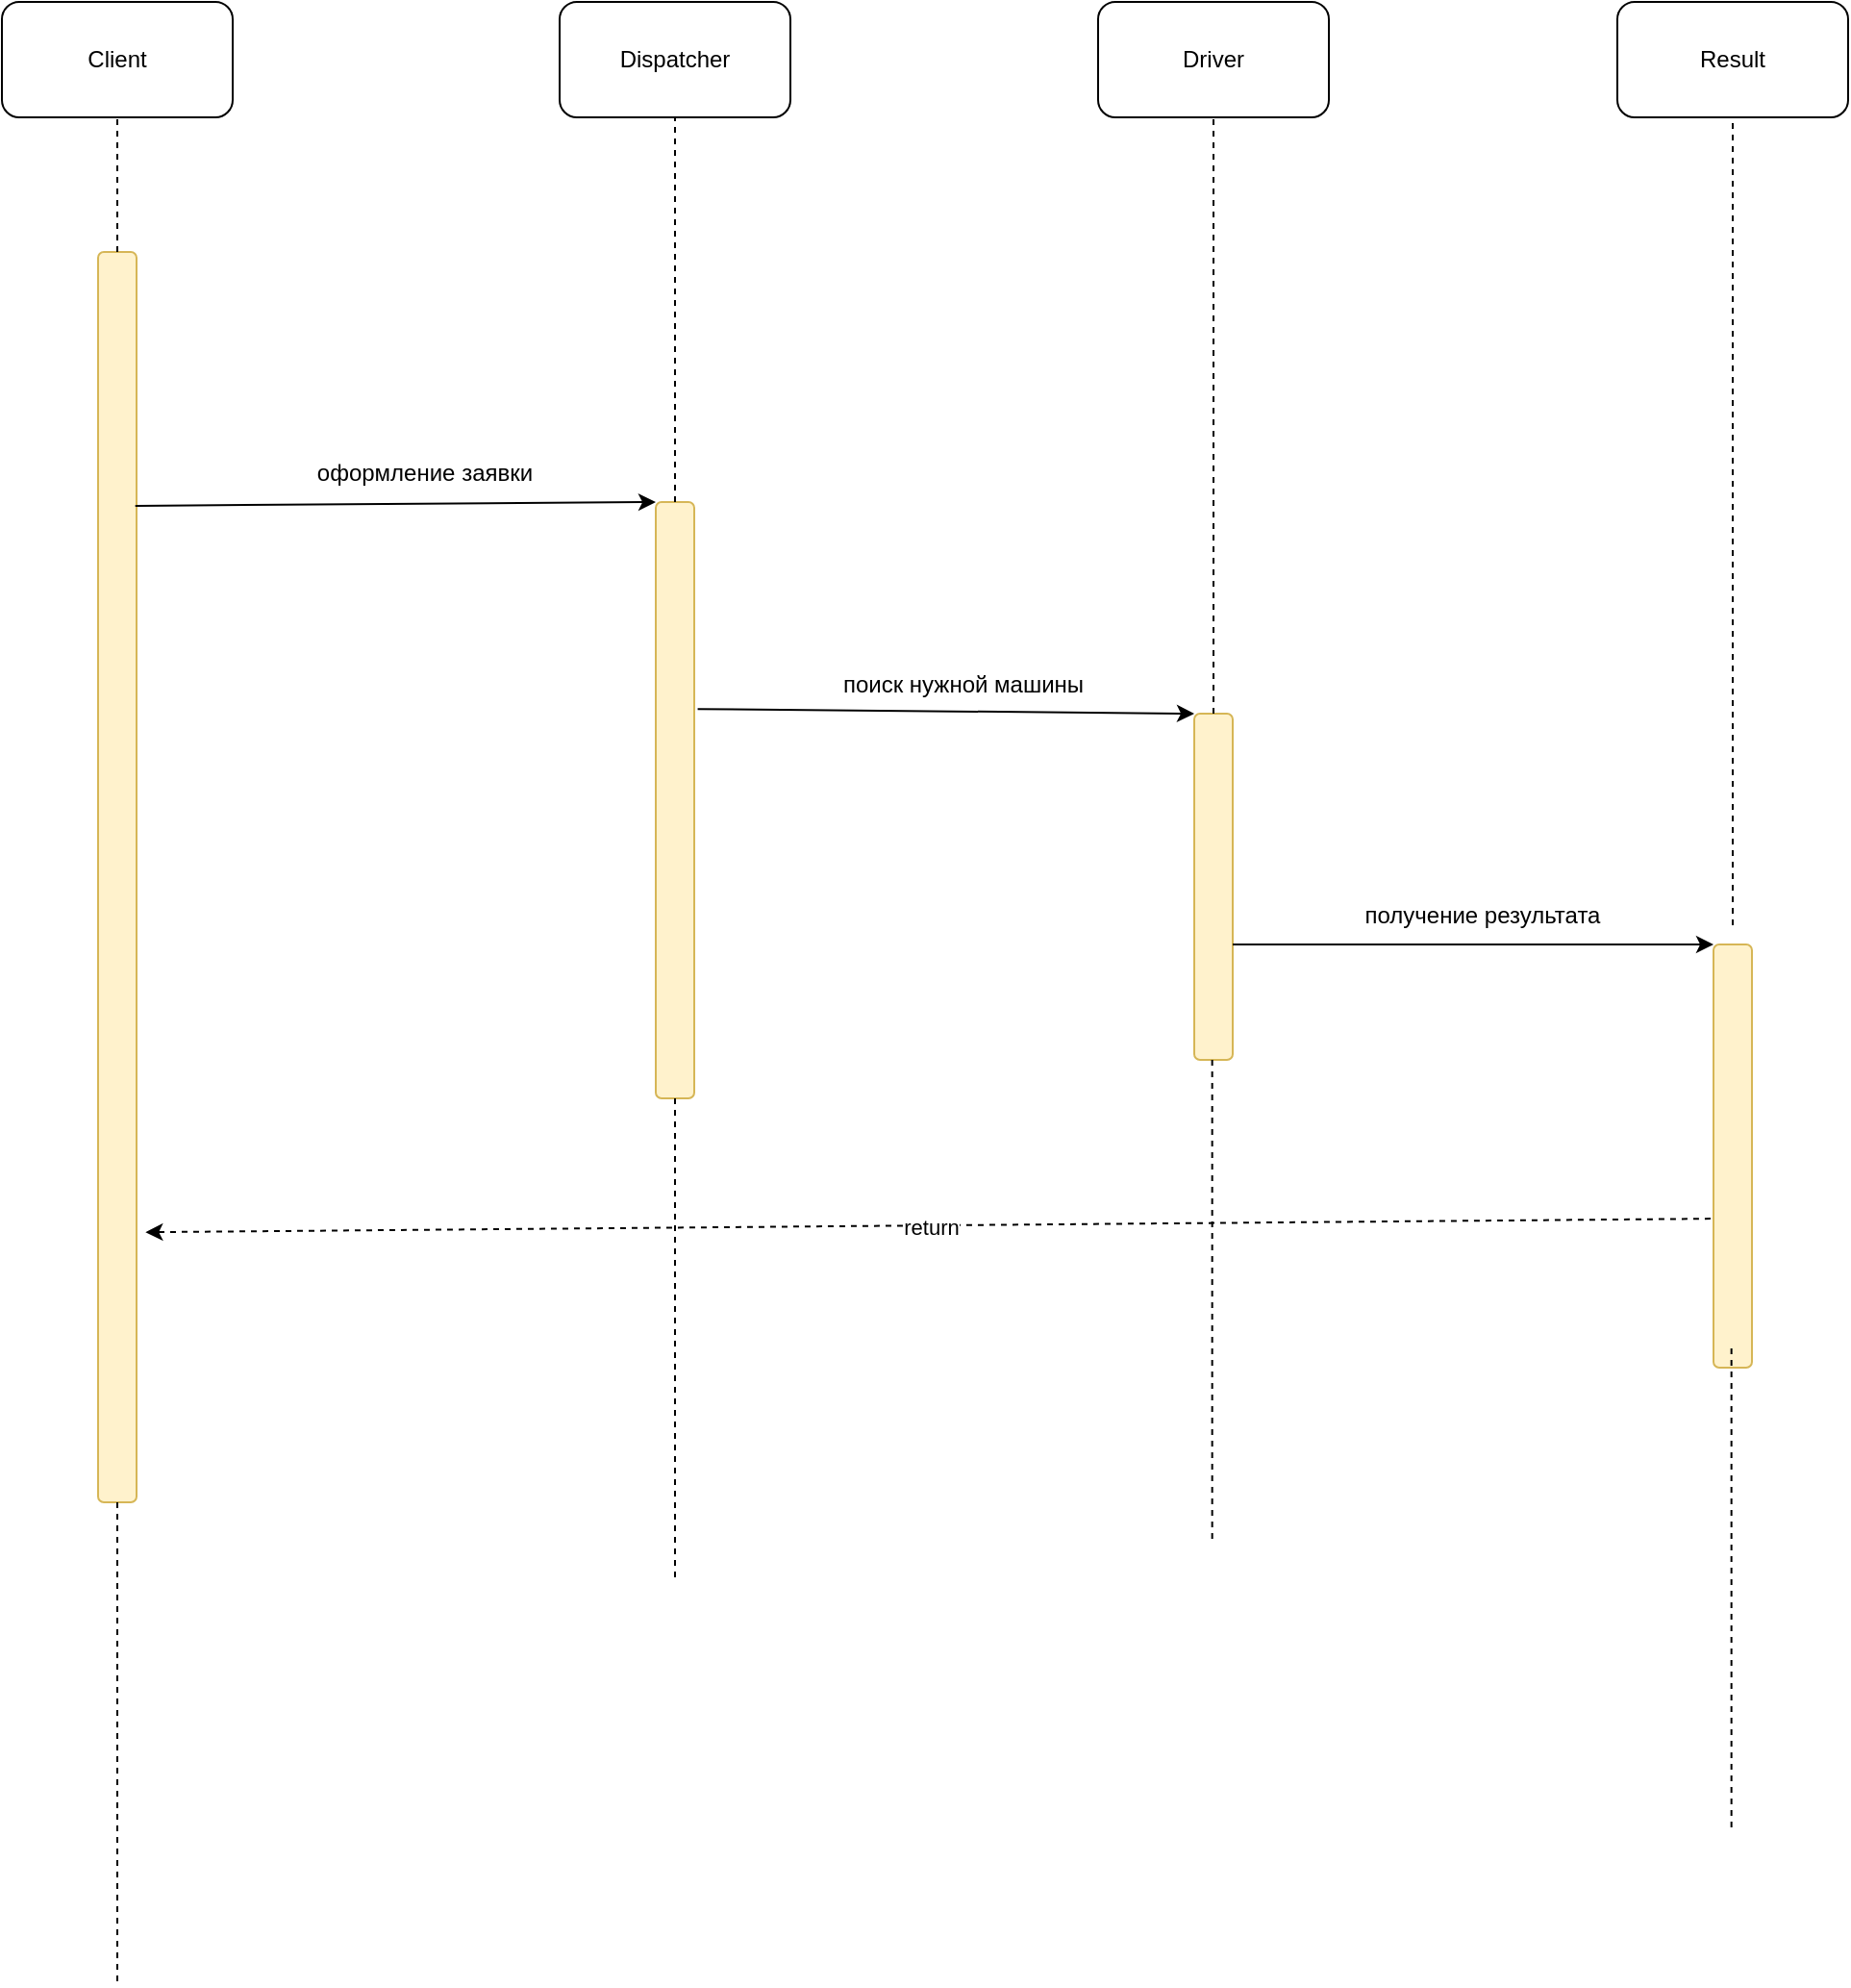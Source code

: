<mxfile version="20.6.0" type="device" pages="2"><diagram id="ZLT6IhQROvdc9It8-e1s" name="Страница 1"><mxGraphModel dx="1980" dy="1812" grid="1" gridSize="10" guides="1" tooltips="1" connect="1" arrows="1" fold="1" page="1" pageScale="1" pageWidth="827" pageHeight="1169" math="0" shadow="0"><root><mxCell id="0"/><mxCell id="1" parent="0"/><mxCell id="p4oUbHiUwTzZtEYWaztY-2" value="" style="rounded=1;whiteSpace=wrap;html=1;fillColor=#fff2cc;strokeColor=#d6b656;" parent="1" vertex="1"><mxGeometry x="30" y="-290" width="20" height="650" as="geometry"/></mxCell><mxCell id="p4oUbHiUwTzZtEYWaztY-3" value="Client" style="rounded=1;whiteSpace=wrap;html=1;" parent="1" vertex="1"><mxGeometry x="-20" y="-420" width="120" height="60" as="geometry"/></mxCell><mxCell id="p4oUbHiUwTzZtEYWaztY-4" value="" style="endArrow=classic;html=1;rounded=0;exitX=0.967;exitY=0.203;exitDx=0;exitDy=0;exitPerimeter=0;" parent="1" edge="1" source="p4oUbHiUwTzZtEYWaztY-2"><mxGeometry width="50" height="50" relative="1" as="geometry"><mxPoint x="70" y="-160" as="sourcePoint"/><mxPoint x="320" y="-160" as="targetPoint"/></mxGeometry></mxCell><mxCell id="p4oUbHiUwTzZtEYWaztY-5" value="оформление заявки" style="text;html=1;strokeColor=none;fillColor=none;align=center;verticalAlign=middle;whiteSpace=wrap;rounded=0;" parent="1" vertex="1"><mxGeometry x="130" y="-190" width="140" height="30" as="geometry"/></mxCell><mxCell id="p4oUbHiUwTzZtEYWaztY-6" value="" style="rounded=1;whiteSpace=wrap;html=1;fillColor=#fff2cc;strokeColor=#d6b656;" parent="1" vertex="1"><mxGeometry x="320" y="-160" width="20" height="310" as="geometry"/></mxCell><mxCell id="p4oUbHiUwTzZtEYWaztY-7" value="Dispatcher" style="rounded=1;whiteSpace=wrap;html=1;" parent="1" vertex="1"><mxGeometry x="270" y="-420" width="120" height="60" as="geometry"/></mxCell><mxCell id="p4oUbHiUwTzZtEYWaztY-8" value="" style="endArrow=classic;html=1;rounded=0;exitX=1.089;exitY=0.347;exitDx=0;exitDy=0;exitPerimeter=0;" parent="1" edge="1" source="p4oUbHiUwTzZtEYWaztY-6"><mxGeometry width="50" height="50" relative="1" as="geometry"><mxPoint x="350" y="-50" as="sourcePoint"/><mxPoint x="600" y="-50" as="targetPoint"/></mxGeometry></mxCell><mxCell id="p4oUbHiUwTzZtEYWaztY-9" value="поиск нужной машины" style="text;html=1;strokeColor=none;fillColor=none;align=center;verticalAlign=middle;whiteSpace=wrap;rounded=0;" parent="1" vertex="1"><mxGeometry x="410" y="-80" width="140" height="30" as="geometry"/></mxCell><mxCell id="p4oUbHiUwTzZtEYWaztY-10" value="" style="endArrow=none;dashed=1;html=1;rounded=0;entryX=0.5;entryY=1;entryDx=0;entryDy=0;exitX=0.5;exitY=0;exitDx=0;exitDy=0;" parent="1" source="p4oUbHiUwTzZtEYWaztY-6" target="p4oUbHiUwTzZtEYWaztY-7" edge="1"><mxGeometry width="50" height="50" relative="1" as="geometry"><mxPoint x="440" y="-40" as="sourcePoint"/><mxPoint x="490" y="-90" as="targetPoint"/></mxGeometry></mxCell><mxCell id="p4oUbHiUwTzZtEYWaztY-11" value="" style="endArrow=none;dashed=1;html=1;rounded=0;exitX=0.5;exitY=0;exitDx=0;exitDy=0;entryX=0.5;entryY=1;entryDx=0;entryDy=0;" parent="1" source="p4oUbHiUwTzZtEYWaztY-2" target="p4oUbHiUwTzZtEYWaztY-3" edge="1"><mxGeometry width="50" height="50" relative="1" as="geometry"><mxPoint x="440" y="-40" as="sourcePoint"/><mxPoint x="490" y="-90" as="targetPoint"/></mxGeometry></mxCell><mxCell id="p4oUbHiUwTzZtEYWaztY-12" value="" style="rounded=1;whiteSpace=wrap;html=1;fillColor=#fff2cc;strokeColor=#d6b656;" parent="1" vertex="1"><mxGeometry x="600" y="-50" width="20" height="180" as="geometry"/></mxCell><mxCell id="p4oUbHiUwTzZtEYWaztY-13" value="Driver" style="rounded=1;whiteSpace=wrap;html=1;" parent="1" vertex="1"><mxGeometry x="550" y="-420" width="120" height="60" as="geometry"/></mxCell><mxCell id="p4oUbHiUwTzZtEYWaztY-14" value="" style="endArrow=classic;html=1;rounded=0;" parent="1" edge="1"><mxGeometry width="50" height="50" relative="1" as="geometry"><mxPoint x="620" y="70" as="sourcePoint"/><mxPoint x="870" y="70" as="targetPoint"/></mxGeometry></mxCell><mxCell id="p4oUbHiUwTzZtEYWaztY-15" value="получение результата" style="text;html=1;strokeColor=none;fillColor=none;align=center;verticalAlign=middle;whiteSpace=wrap;rounded=0;" parent="1" vertex="1"><mxGeometry x="680" y="40" width="140" height="30" as="geometry"/></mxCell><mxCell id="p4oUbHiUwTzZtEYWaztY-16" value="" style="endArrow=none;dashed=1;html=1;rounded=0;entryX=0.5;entryY=1;entryDx=0;entryDy=0;exitX=0.5;exitY=0;exitDx=0;exitDy=0;" parent="1" source="p4oUbHiUwTzZtEYWaztY-12" target="p4oUbHiUwTzZtEYWaztY-13" edge="1"><mxGeometry width="50" height="50" relative="1" as="geometry"><mxPoint x="340" y="-180" as="sourcePoint"/><mxPoint x="340" y="-350" as="targetPoint"/><Array as="points"/></mxGeometry></mxCell><mxCell id="p4oUbHiUwTzZtEYWaztY-17" value="" style="rounded=1;whiteSpace=wrap;html=1;fillColor=#fff2cc;strokeColor=#d6b656;" parent="1" vertex="1"><mxGeometry x="870" y="70" width="20" height="220" as="geometry"/></mxCell><mxCell id="p4oUbHiUwTzZtEYWaztY-19" value="Result" style="rounded=1;whiteSpace=wrap;html=1;" parent="1" vertex="1"><mxGeometry x="820" y="-420" width="120" height="60" as="geometry"/></mxCell><mxCell id="p4oUbHiUwTzZtEYWaztY-20" value="" style="endArrow=none;dashed=1;html=1;rounded=0;entryX=0.5;entryY=1;entryDx=0;entryDy=0;exitX=0.5;exitY=0;exitDx=0;exitDy=0;" parent="1" target="p4oUbHiUwTzZtEYWaztY-19" edge="1"><mxGeometry width="50" height="50" relative="1" as="geometry"><mxPoint x="880" y="60" as="sourcePoint"/><mxPoint x="610" y="-240" as="targetPoint"/><Array as="points"/></mxGeometry></mxCell><mxCell id="p4oUbHiUwTzZtEYWaztY-21" value="" style="endArrow=classic;html=1;rounded=0;entryX=1.233;entryY=0.784;entryDx=0;entryDy=0;exitX=-0.077;exitY=0.648;exitDx=0;exitDy=0;exitPerimeter=0;dashed=1;entryPerimeter=0;" parent="1" source="p4oUbHiUwTzZtEYWaztY-17" target="p4oUbHiUwTzZtEYWaztY-2" edge="1"><mxGeometry width="50" height="50" relative="1" as="geometry"><mxPoint x="860" y="200" as="sourcePoint"/><mxPoint x="590" y="180" as="targetPoint"/></mxGeometry></mxCell><mxCell id="p4oUbHiUwTzZtEYWaztY-22" value="return" style="edgeLabel;html=1;align=center;verticalAlign=middle;resizable=0;points=[];" parent="p4oUbHiUwTzZtEYWaztY-21" vertex="1" connectable="0"><mxGeometry x="0.404" y="-1" relative="1" as="geometry"><mxPoint x="166" as="offset"/></mxGeometry></mxCell><mxCell id="p4oUbHiUwTzZtEYWaztY-23" value="" style="endArrow=none;dashed=1;html=1;rounded=0;exitX=0.5;exitY=1;exitDx=0;exitDy=0;" parent="1" source="p4oUbHiUwTzZtEYWaztY-6" edge="1"><mxGeometry width="50" height="50" relative="1" as="geometry"><mxPoint x="540" y="230" as="sourcePoint"/><mxPoint x="330" y="400" as="targetPoint"/></mxGeometry></mxCell><mxCell id="p4oUbHiUwTzZtEYWaztY-24" value="" style="endArrow=none;dashed=1;html=1;rounded=0;exitX=0.5;exitY=1;exitDx=0;exitDy=0;" parent="1" edge="1"><mxGeometry width="50" height="50" relative="1" as="geometry"><mxPoint x="40" y="360" as="sourcePoint"/><mxPoint x="40" y="610" as="targetPoint"/></mxGeometry></mxCell><mxCell id="p4oUbHiUwTzZtEYWaztY-25" value="" style="endArrow=none;dashed=1;html=1;rounded=0;exitX=0.5;exitY=1;exitDx=0;exitDy=0;" parent="1" edge="1"><mxGeometry width="50" height="50" relative="1" as="geometry"><mxPoint x="609.33" y="130" as="sourcePoint"/><mxPoint x="609.33" y="380" as="targetPoint"/></mxGeometry></mxCell><mxCell id="p4oUbHiUwTzZtEYWaztY-26" value="" style="endArrow=none;dashed=1;html=1;rounded=0;exitX=0.5;exitY=1;exitDx=0;exitDy=0;" parent="1" edge="1"><mxGeometry width="50" height="50" relative="1" as="geometry"><mxPoint x="879.33" y="280" as="sourcePoint"/><mxPoint x="879.33" y="530" as="targetPoint"/></mxGeometry></mxCell></root></mxGraphModel></diagram><diagram id="CWoiSbPkzEWgqHx3w2jb" name="Страница 2"><mxGraphModel dx="1038" dy="579" grid="1" gridSize="10" guides="1" tooltips="1" connect="1" arrows="1" fold="1" page="1" pageScale="1" pageWidth="827" pageHeight="1169" math="0" shadow="0"><root><mxCell id="0"/><mxCell id="1" parent="0"/></root></mxGraphModel></diagram></mxfile>